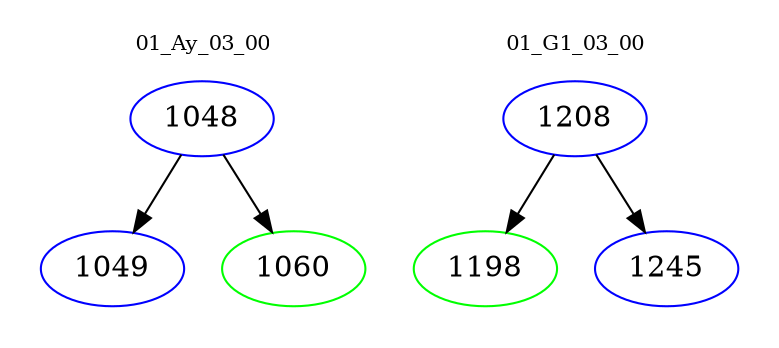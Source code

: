 digraph{
subgraph cluster_0 {
color = white
label = "01_Ay_03_00";
fontsize=10;
T0_1048 [label="1048", color="blue"]
T0_1048 -> T0_1049 [color="black"]
T0_1049 [label="1049", color="blue"]
T0_1048 -> T0_1060 [color="black"]
T0_1060 [label="1060", color="green"]
}
subgraph cluster_1 {
color = white
label = "01_G1_03_00";
fontsize=10;
T1_1208 [label="1208", color="blue"]
T1_1208 -> T1_1198 [color="black"]
T1_1198 [label="1198", color="green"]
T1_1208 -> T1_1245 [color="black"]
T1_1245 [label="1245", color="blue"]
}
}
